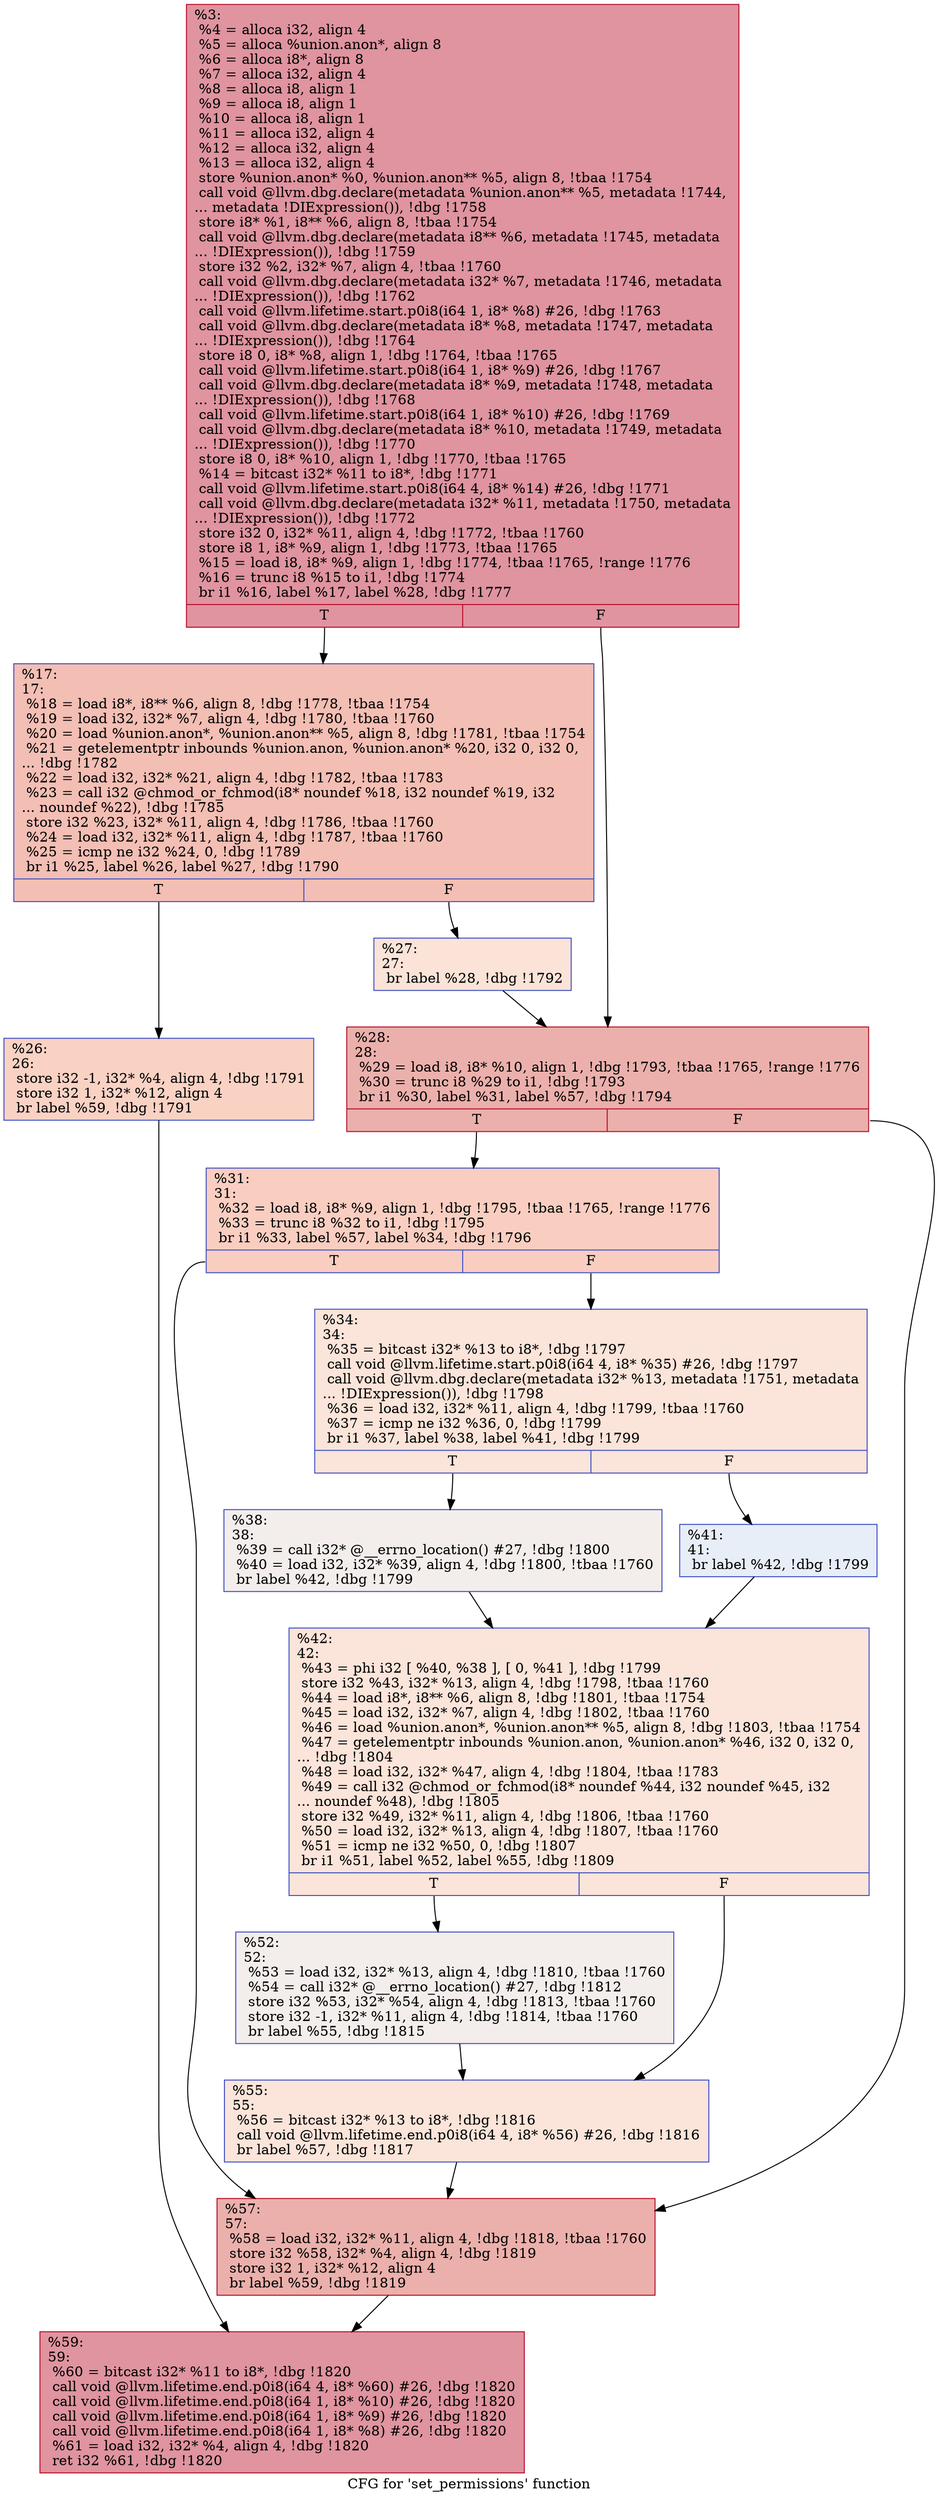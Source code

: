 digraph "CFG for 'set_permissions' function" {
	label="CFG for 'set_permissions' function";

	Node0x1c3bd50 [shape=record,color="#b70d28ff", style=filled, fillcolor="#b70d2870",label="{%3:\l  %4 = alloca i32, align 4\l  %5 = alloca %union.anon*, align 8\l  %6 = alloca i8*, align 8\l  %7 = alloca i32, align 4\l  %8 = alloca i8, align 1\l  %9 = alloca i8, align 1\l  %10 = alloca i8, align 1\l  %11 = alloca i32, align 4\l  %12 = alloca i32, align 4\l  %13 = alloca i32, align 4\l  store %union.anon* %0, %union.anon** %5, align 8, !tbaa !1754\l  call void @llvm.dbg.declare(metadata %union.anon** %5, metadata !1744,\l... metadata !DIExpression()), !dbg !1758\l  store i8* %1, i8** %6, align 8, !tbaa !1754\l  call void @llvm.dbg.declare(metadata i8** %6, metadata !1745, metadata\l... !DIExpression()), !dbg !1759\l  store i32 %2, i32* %7, align 4, !tbaa !1760\l  call void @llvm.dbg.declare(metadata i32* %7, metadata !1746, metadata\l... !DIExpression()), !dbg !1762\l  call void @llvm.lifetime.start.p0i8(i64 1, i8* %8) #26, !dbg !1763\l  call void @llvm.dbg.declare(metadata i8* %8, metadata !1747, metadata\l... !DIExpression()), !dbg !1764\l  store i8 0, i8* %8, align 1, !dbg !1764, !tbaa !1765\l  call void @llvm.lifetime.start.p0i8(i64 1, i8* %9) #26, !dbg !1767\l  call void @llvm.dbg.declare(metadata i8* %9, metadata !1748, metadata\l... !DIExpression()), !dbg !1768\l  call void @llvm.lifetime.start.p0i8(i64 1, i8* %10) #26, !dbg !1769\l  call void @llvm.dbg.declare(metadata i8* %10, metadata !1749, metadata\l... !DIExpression()), !dbg !1770\l  store i8 0, i8* %10, align 1, !dbg !1770, !tbaa !1765\l  %14 = bitcast i32* %11 to i8*, !dbg !1771\l  call void @llvm.lifetime.start.p0i8(i64 4, i8* %14) #26, !dbg !1771\l  call void @llvm.dbg.declare(metadata i32* %11, metadata !1750, metadata\l... !DIExpression()), !dbg !1772\l  store i32 0, i32* %11, align 4, !dbg !1772, !tbaa !1760\l  store i8 1, i8* %9, align 1, !dbg !1773, !tbaa !1765\l  %15 = load i8, i8* %9, align 1, !dbg !1774, !tbaa !1765, !range !1776\l  %16 = trunc i8 %15 to i1, !dbg !1774\l  br i1 %16, label %17, label %28, !dbg !1777\l|{<s0>T|<s1>F}}"];
	Node0x1c3bd50:s0 -> Node0x1c3d3c0;
	Node0x1c3bd50:s1 -> Node0x1c3d4b0;
	Node0x1c3d3c0 [shape=record,color="#3d50c3ff", style=filled, fillcolor="#e36c5570",label="{%17:\l17:                                               \l  %18 = load i8*, i8** %6, align 8, !dbg !1778, !tbaa !1754\l  %19 = load i32, i32* %7, align 4, !dbg !1780, !tbaa !1760\l  %20 = load %union.anon*, %union.anon** %5, align 8, !dbg !1781, !tbaa !1754\l  %21 = getelementptr inbounds %union.anon, %union.anon* %20, i32 0, i32 0,\l... !dbg !1782\l  %22 = load i32, i32* %21, align 4, !dbg !1782, !tbaa !1783\l  %23 = call i32 @chmod_or_fchmod(i8* noundef %18, i32 noundef %19, i32\l... noundef %22), !dbg !1785\l  store i32 %23, i32* %11, align 4, !dbg !1786, !tbaa !1760\l  %24 = load i32, i32* %11, align 4, !dbg !1787, !tbaa !1760\l  %25 = icmp ne i32 %24, 0, !dbg !1789\l  br i1 %25, label %26, label %27, !dbg !1790\l|{<s0>T|<s1>F}}"];
	Node0x1c3d3c0:s0 -> Node0x1c3d410;
	Node0x1c3d3c0:s1 -> Node0x1c3d460;
	Node0x1c3d410 [shape=record,color="#3d50c3ff", style=filled, fillcolor="#f4987a70",label="{%26:\l26:                                               \l  store i32 -1, i32* %4, align 4, !dbg !1791\l  store i32 1, i32* %12, align 4\l  br label %59, !dbg !1791\l}"];
	Node0x1c3d410 -> Node0x1c3d780;
	Node0x1c3d460 [shape=record,color="#3d50c3ff", style=filled, fillcolor="#f6bfa670",label="{%27:\l27:                                               \l  br label %28, !dbg !1792\l}"];
	Node0x1c3d460 -> Node0x1c3d4b0;
	Node0x1c3d4b0 [shape=record,color="#b70d28ff", style=filled, fillcolor="#d24b4070",label="{%28:\l28:                                               \l  %29 = load i8, i8* %10, align 1, !dbg !1793, !tbaa !1765, !range !1776\l  %30 = trunc i8 %29 to i1, !dbg !1793\l  br i1 %30, label %31, label %57, !dbg !1794\l|{<s0>T|<s1>F}}"];
	Node0x1c3d4b0:s0 -> Node0x1c3d500;
	Node0x1c3d4b0:s1 -> Node0x1c3d730;
	Node0x1c3d500 [shape=record,color="#3d50c3ff", style=filled, fillcolor="#f2907270",label="{%31:\l31:                                               \l  %32 = load i8, i8* %9, align 1, !dbg !1795, !tbaa !1765, !range !1776\l  %33 = trunc i8 %32 to i1, !dbg !1795\l  br i1 %33, label %57, label %34, !dbg !1796\l|{<s0>T|<s1>F}}"];
	Node0x1c3d500:s0 -> Node0x1c3d730;
	Node0x1c3d500:s1 -> Node0x1c3d550;
	Node0x1c3d550 [shape=record,color="#3d50c3ff", style=filled, fillcolor="#f5c1a970",label="{%34:\l34:                                               \l  %35 = bitcast i32* %13 to i8*, !dbg !1797\l  call void @llvm.lifetime.start.p0i8(i64 4, i8* %35) #26, !dbg !1797\l  call void @llvm.dbg.declare(metadata i32* %13, metadata !1751, metadata\l... !DIExpression()), !dbg !1798\l  %36 = load i32, i32* %11, align 4, !dbg !1799, !tbaa !1760\l  %37 = icmp ne i32 %36, 0, !dbg !1799\l  br i1 %37, label %38, label %41, !dbg !1799\l|{<s0>T|<s1>F}}"];
	Node0x1c3d550:s0 -> Node0x1c3d5a0;
	Node0x1c3d550:s1 -> Node0x1c3d5f0;
	Node0x1c3d5a0 [shape=record,color="#3d50c3ff", style=filled, fillcolor="#e5d8d170",label="{%38:\l38:                                               \l  %39 = call i32* @__errno_location() #27, !dbg !1800\l  %40 = load i32, i32* %39, align 4, !dbg !1800, !tbaa !1760\l  br label %42, !dbg !1799\l}"];
	Node0x1c3d5a0 -> Node0x1c3d640;
	Node0x1c3d5f0 [shape=record,color="#3d50c3ff", style=filled, fillcolor="#cbd8ee70",label="{%41:\l41:                                               \l  br label %42, !dbg !1799\l}"];
	Node0x1c3d5f0 -> Node0x1c3d640;
	Node0x1c3d640 [shape=record,color="#3d50c3ff", style=filled, fillcolor="#f5c1a970",label="{%42:\l42:                                               \l  %43 = phi i32 [ %40, %38 ], [ 0, %41 ], !dbg !1799\l  store i32 %43, i32* %13, align 4, !dbg !1798, !tbaa !1760\l  %44 = load i8*, i8** %6, align 8, !dbg !1801, !tbaa !1754\l  %45 = load i32, i32* %7, align 4, !dbg !1802, !tbaa !1760\l  %46 = load %union.anon*, %union.anon** %5, align 8, !dbg !1803, !tbaa !1754\l  %47 = getelementptr inbounds %union.anon, %union.anon* %46, i32 0, i32 0,\l... !dbg !1804\l  %48 = load i32, i32* %47, align 4, !dbg !1804, !tbaa !1783\l  %49 = call i32 @chmod_or_fchmod(i8* noundef %44, i32 noundef %45, i32\l... noundef %48), !dbg !1805\l  store i32 %49, i32* %11, align 4, !dbg !1806, !tbaa !1760\l  %50 = load i32, i32* %13, align 4, !dbg !1807, !tbaa !1760\l  %51 = icmp ne i32 %50, 0, !dbg !1807\l  br i1 %51, label %52, label %55, !dbg !1809\l|{<s0>T|<s1>F}}"];
	Node0x1c3d640:s0 -> Node0x1c3d690;
	Node0x1c3d640:s1 -> Node0x1c3d6e0;
	Node0x1c3d690 [shape=record,color="#3d50c3ff", style=filled, fillcolor="#e5d8d170",label="{%52:\l52:                                               \l  %53 = load i32, i32* %13, align 4, !dbg !1810, !tbaa !1760\l  %54 = call i32* @__errno_location() #27, !dbg !1812\l  store i32 %53, i32* %54, align 4, !dbg !1813, !tbaa !1760\l  store i32 -1, i32* %11, align 4, !dbg !1814, !tbaa !1760\l  br label %55, !dbg !1815\l}"];
	Node0x1c3d690 -> Node0x1c3d6e0;
	Node0x1c3d6e0 [shape=record,color="#3d50c3ff", style=filled, fillcolor="#f5c1a970",label="{%55:\l55:                                               \l  %56 = bitcast i32* %13 to i8*, !dbg !1816\l  call void @llvm.lifetime.end.p0i8(i64 4, i8* %56) #26, !dbg !1816\l  br label %57, !dbg !1817\l}"];
	Node0x1c3d6e0 -> Node0x1c3d730;
	Node0x1c3d730 [shape=record,color="#b70d28ff", style=filled, fillcolor="#d24b4070",label="{%57:\l57:                                               \l  %58 = load i32, i32* %11, align 4, !dbg !1818, !tbaa !1760\l  store i32 %58, i32* %4, align 4, !dbg !1819\l  store i32 1, i32* %12, align 4\l  br label %59, !dbg !1819\l}"];
	Node0x1c3d730 -> Node0x1c3d780;
	Node0x1c3d780 [shape=record,color="#b70d28ff", style=filled, fillcolor="#b70d2870",label="{%59:\l59:                                               \l  %60 = bitcast i32* %11 to i8*, !dbg !1820\l  call void @llvm.lifetime.end.p0i8(i64 4, i8* %60) #26, !dbg !1820\l  call void @llvm.lifetime.end.p0i8(i64 1, i8* %10) #26, !dbg !1820\l  call void @llvm.lifetime.end.p0i8(i64 1, i8* %9) #26, !dbg !1820\l  call void @llvm.lifetime.end.p0i8(i64 1, i8* %8) #26, !dbg !1820\l  %61 = load i32, i32* %4, align 4, !dbg !1820\l  ret i32 %61, !dbg !1820\l}"];
}
